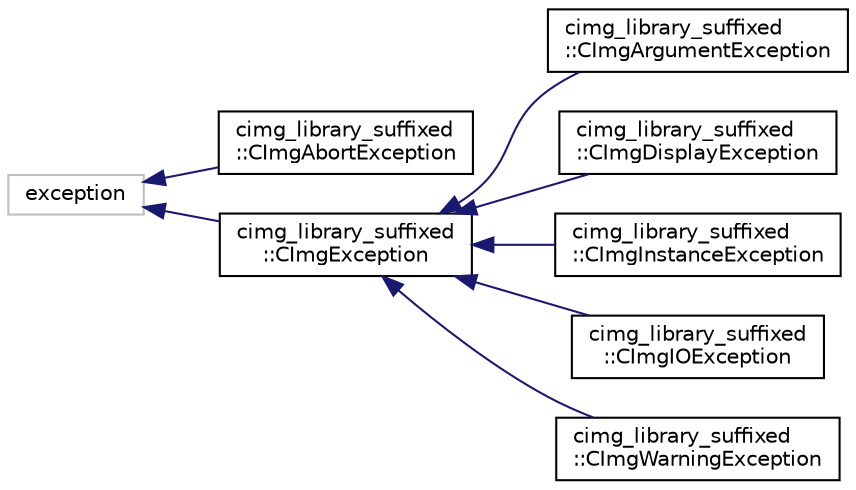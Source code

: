 digraph "Graphical Class Hierarchy"
{
  edge [fontname="Helvetica",fontsize="10",labelfontname="Helvetica",labelfontsize="10"];
  node [fontname="Helvetica",fontsize="10",shape=record];
  rankdir="LR";
  Node199 [label="exception",height=0.2,width=0.4,color="grey75", fillcolor="white", style="filled"];
  Node199 -> Node0 [dir="back",color="midnightblue",fontsize="10",style="solid",fontname="Helvetica"];
  Node0 [label="cimg_library_suffixed\l::CImgAbortException",height=0.2,width=0.4,color="black", fillcolor="white", style="filled",URL="$structcimg__library__suffixed_1_1_c_img_abort_exception.html"];
  Node199 -> Node201 [dir="back",color="midnightblue",fontsize="10",style="solid",fontname="Helvetica"];
  Node201 [label="cimg_library_suffixed\l::CImgException",height=0.2,width=0.4,color="black", fillcolor="white", style="filled",URL="$structcimg__library__suffixed_1_1_c_img_exception.html",tooltip="Instances of CImgException are thrown when errors are encountered in a  function call. "];
  Node201 -> Node202 [dir="back",color="midnightblue",fontsize="10",style="solid",fontname="Helvetica"];
  Node202 [label="cimg_library_suffixed\l::CImgArgumentException",height=0.2,width=0.4,color="black", fillcolor="white", style="filled",URL="$structcimg__library__suffixed_1_1_c_img_argument_exception.html"];
  Node201 -> Node203 [dir="back",color="midnightblue",fontsize="10",style="solid",fontname="Helvetica"];
  Node203 [label="cimg_library_suffixed\l::CImgDisplayException",height=0.2,width=0.4,color="black", fillcolor="white", style="filled",URL="$structcimg__library__suffixed_1_1_c_img_display_exception.html"];
  Node201 -> Node204 [dir="back",color="midnightblue",fontsize="10",style="solid",fontname="Helvetica"];
  Node204 [label="cimg_library_suffixed\l::CImgInstanceException",height=0.2,width=0.4,color="black", fillcolor="white", style="filled",URL="$structcimg__library__suffixed_1_1_c_img_instance_exception.html"];
  Node201 -> Node205 [dir="back",color="midnightblue",fontsize="10",style="solid",fontname="Helvetica"];
  Node205 [label="cimg_library_suffixed\l::CImgIOException",height=0.2,width=0.4,color="black", fillcolor="white", style="filled",URL="$structcimg__library__suffixed_1_1_c_img_i_o_exception.html"];
  Node201 -> Node206 [dir="back",color="midnightblue",fontsize="10",style="solid",fontname="Helvetica"];
  Node206 [label="cimg_library_suffixed\l::CImgWarningException",height=0.2,width=0.4,color="black", fillcolor="white", style="filled",URL="$structcimg__library__suffixed_1_1_c_img_warning_exception.html"];
}

